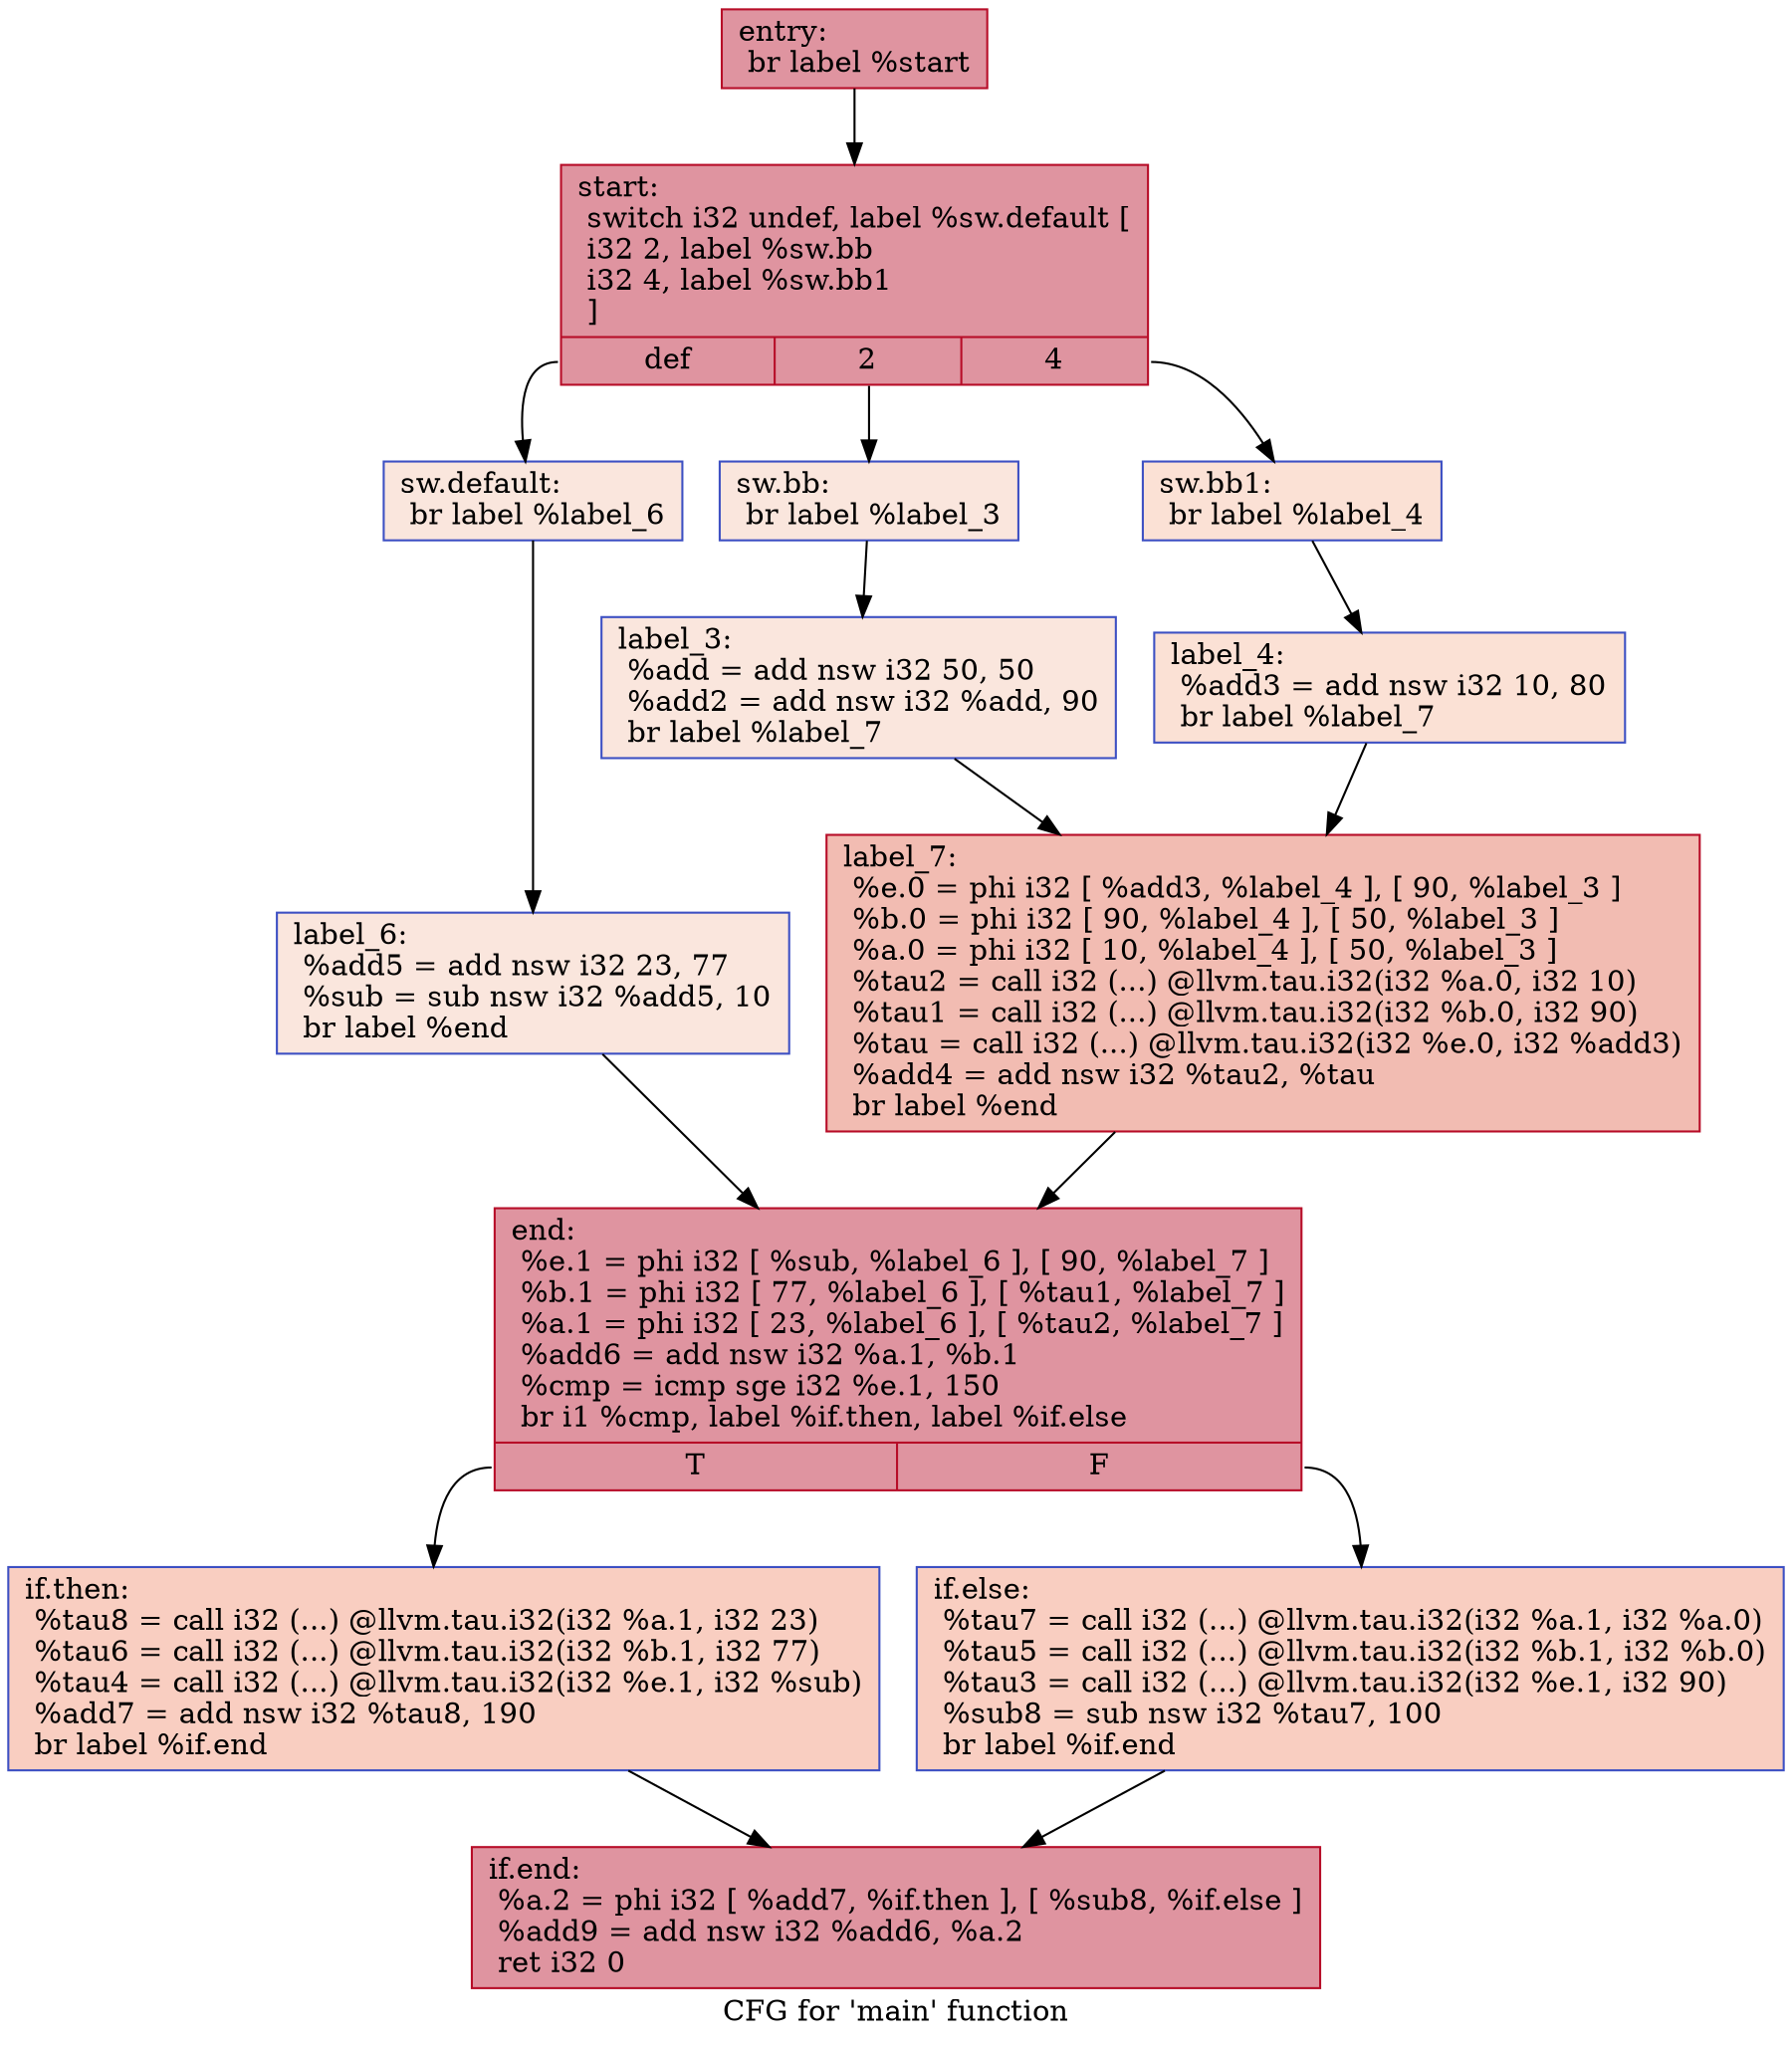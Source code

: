 digraph "CFG for 'main' function" {
	label="CFG for 'main' function";

	Node0x558de6902cd0 [shape=record,color="#b70d28ff", style=filled, fillcolor="#b70d2870",label="{entry:\l  br label %start\l}"];
	Node0x558de6902cd0 -> Node0x558de6902e00;
	Node0x558de6902e00 [shape=record,color="#b70d28ff", style=filled, fillcolor="#b70d2870",label="{start:                                            \l  switch i32 undef, label %sw.default [\l    i32 2, label %sw.bb\l    i32 4, label %sw.bb1\l  ]\l|{<s0>def|<s1>2|<s2>4}}"];
	Node0x558de6902e00:s0 -> Node0x558de6903310;
	Node0x558de6902e00:s1 -> Node0x558de6903390;
	Node0x558de6902e00:s2 -> Node0x558de6903430;
	Node0x558de6903390 [shape=record,color="#3d50c3ff", style=filled, fillcolor="#f3c7b170",label="{sw.bb:                                            \l  br label %label_3\l}"];
	Node0x558de6903390 -> Node0x558de69035c0;
	Node0x558de6903430 [shape=record,color="#3d50c3ff", style=filled, fillcolor="#f7bca170",label="{sw.bb1:                                           \l  br label %label_4\l}"];
	Node0x558de6903430 -> Node0x558de69036a0;
	Node0x558de6903310 [shape=record,color="#3d50c3ff", style=filled, fillcolor="#f3c7b170",label="{sw.default:                                       \l  br label %label_6\l}"];
	Node0x558de6903310 -> Node0x558de6903780;
	Node0x558de69035c0 [shape=record,color="#3d50c3ff", style=filled, fillcolor="#f3c7b170",label="{label_3:                                          \l  %add = add nsw i32 50, 50\l  %add2 = add nsw i32 %add, 90\l  br label %label_7\l}"];
	Node0x558de69035c0 -> Node0x558de6903a20;
	Node0x558de69036a0 [shape=record,color="#3d50c3ff", style=filled, fillcolor="#f7bca170",label="{label_4:                                          \l  %add3 = add nsw i32 10, 80\l  br label %label_7\l}"];
	Node0x558de69036a0 -> Node0x558de6903a20;
	Node0x558de6903a20 [shape=record,color="#b70d28ff", style=filled, fillcolor="#e1675170",label="{label_7:                                          \l  %e.0 = phi i32 [ %add3, %label_4 ], [ 90, %label_3 ]\l  %b.0 = phi i32 [ 90, %label_4 ], [ 50, %label_3 ]\l  %a.0 = phi i32 [ 10, %label_4 ], [ 50, %label_3 ]\l  %tau2 = call i32 (...) @llvm.tau.i32(i32 %a.0, i32 10)\l  %tau1 = call i32 (...) @llvm.tau.i32(i32 %b.0, i32 90)\l  %tau = call i32 (...) @llvm.tau.i32(i32 %e.0, i32 %add3)\l  %add4 = add nsw i32 %tau2, %tau\l  br label %end\l}"];
	Node0x558de6903a20 -> Node0x558de6904530;
	Node0x558de6903780 [shape=record,color="#3d50c3ff", style=filled, fillcolor="#f3c7b170",label="{label_6:                                          \l  %add5 = add nsw i32 23, 77\l  %sub = sub nsw i32 %add5, 10\l  br label %end\l}"];
	Node0x558de6903780 -> Node0x558de6904530;
	Node0x558de6904530 [shape=record,color="#b70d28ff", style=filled, fillcolor="#b70d2870",label="{end:                                              \l  %e.1 = phi i32 [ %sub, %label_6 ], [ 90, %label_7 ]\l  %b.1 = phi i32 [ 77, %label_6 ], [ %tau1, %label_7 ]\l  %a.1 = phi i32 [ 23, %label_6 ], [ %tau2, %label_7 ]\l  %add6 = add nsw i32 %a.1, %b.1\l  %cmp = icmp sge i32 %e.1, 150\l  br i1 %cmp, label %if.then, label %if.else\l|{<s0>T|<s1>F}}"];
	Node0x558de6904530:s0 -> Node0x558de6904f00;
	Node0x558de6904530:s1 -> Node0x558de6904fd0;
	Node0x558de6904f00 [shape=record,color="#3d50c3ff", style=filled, fillcolor="#f2907270",label="{if.then:                                          \l  %tau8 = call i32 (...) @llvm.tau.i32(i32 %a.1, i32 23)\l  %tau6 = call i32 (...) @llvm.tau.i32(i32 %b.1, i32 77)\l  %tau4 = call i32 (...) @llvm.tau.i32(i32 %e.1, i32 %sub)\l  %add7 = add nsw i32 %tau8, 190\l  br label %if.end\l}"];
	Node0x558de6904f00 -> Node0x558de69055c0;
	Node0x558de6904fd0 [shape=record,color="#3d50c3ff", style=filled, fillcolor="#f2907270",label="{if.else:                                          \l  %tau7 = call i32 (...) @llvm.tau.i32(i32 %a.1, i32 %a.0)\l  %tau5 = call i32 (...) @llvm.tau.i32(i32 %b.1, i32 %b.0)\l  %tau3 = call i32 (...) @llvm.tau.i32(i32 %e.1, i32 90)\l  %sub8 = sub nsw i32 %tau7, 100\l  br label %if.end\l}"];
	Node0x558de6904fd0 -> Node0x558de69055c0;
	Node0x558de69055c0 [shape=record,color="#b70d28ff", style=filled, fillcolor="#b70d2870",label="{if.end:                                           \l  %a.2 = phi i32 [ %add7, %if.then ], [ %sub8, %if.else ]\l  %add9 = add nsw i32 %add6, %a.2\l  ret i32 0\l}"];
}
